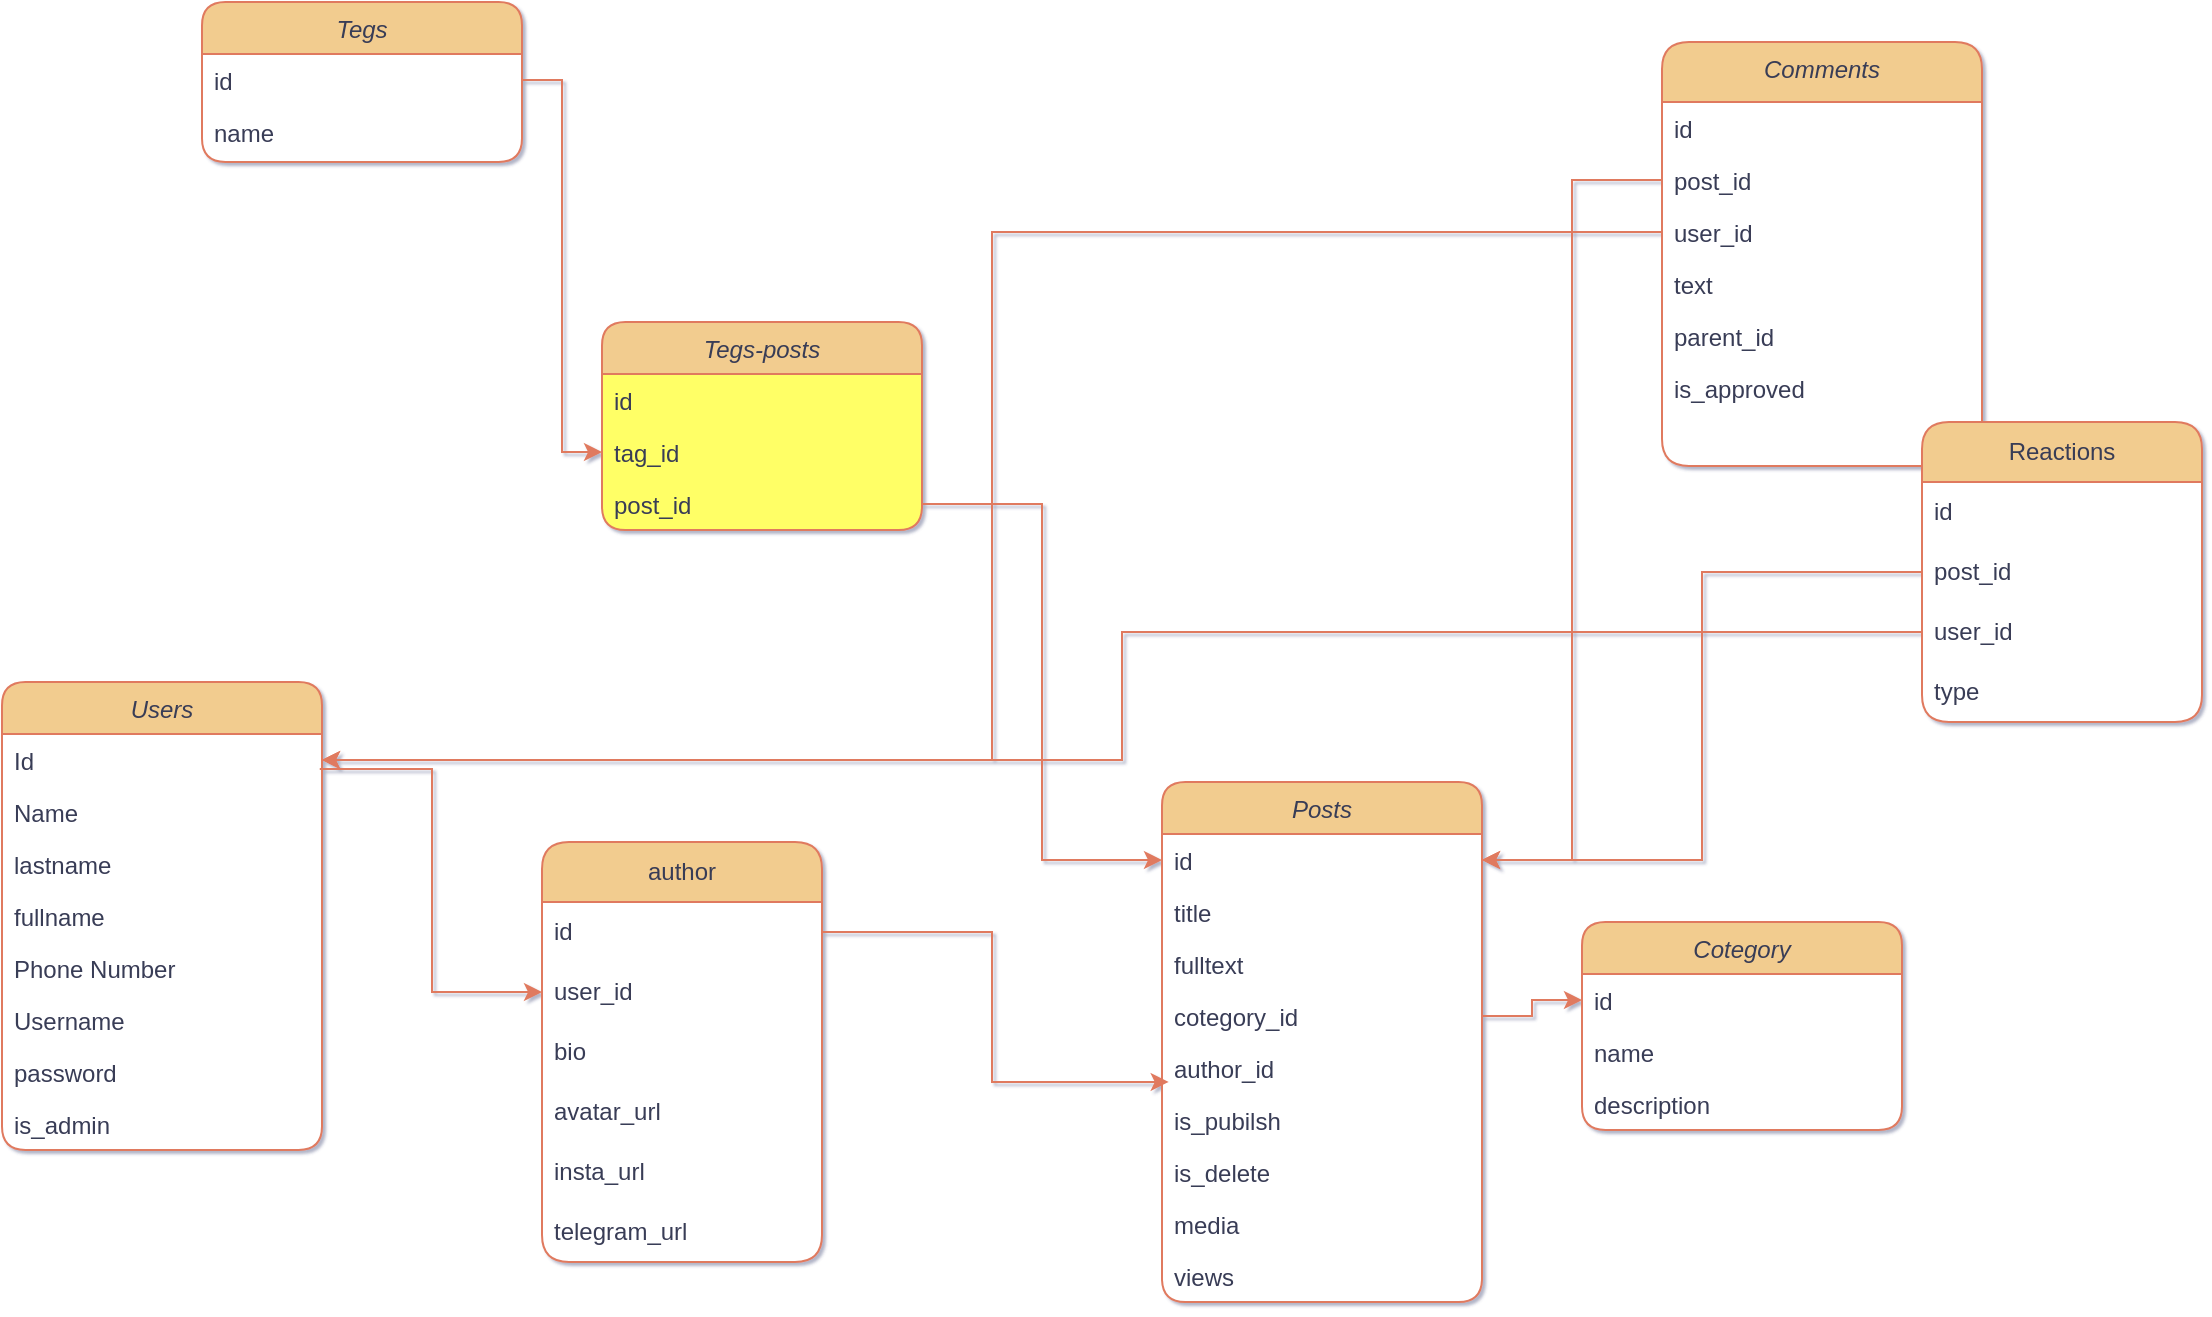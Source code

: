 <mxfile version="26.0.14">
  <diagram id="C5RBs43oDa-KdzZeNtuy" name="Page-1">
    <mxGraphModel dx="1698" dy="1071" grid="1" gridSize="10" guides="0" tooltips="1" connect="1" arrows="1" fold="1" page="0" pageScale="1" pageWidth="827" pageHeight="1169" background="none" math="0" shadow="1">
      <root>
        <mxCell id="WIyWlLk6GJQsqaUBKTNV-0" />
        <mxCell id="WIyWlLk6GJQsqaUBKTNV-1" parent="WIyWlLk6GJQsqaUBKTNV-0" />
        <mxCell id="zkfFHV4jXpPFQw0GAbJ--0" value="Users" style="swimlane;fontStyle=2;align=center;verticalAlign=top;childLayout=stackLayout;horizontal=1;startSize=26;horizontalStack=0;resizeParent=1;resizeLast=0;collapsible=1;marginBottom=0;rounded=1;shadow=0;strokeWidth=1;labelBackgroundColor=none;fillColor=#F2CC8F;strokeColor=#E07A5F;fontColor=#393C56;swimlaneFillColor=default;" parent="WIyWlLk6GJQsqaUBKTNV-1" vertex="1">
          <mxGeometry x="60" y="20" width="160" height="234" as="geometry">
            <mxRectangle x="230" y="140" width="160" height="26" as="alternateBounds" />
          </mxGeometry>
        </mxCell>
        <mxCell id="LoBWb3lvw4ZetRYxv15A-17" value="Id" style="text;align=left;verticalAlign=top;spacingLeft=4;spacingRight=4;overflow=hidden;rotatable=0;points=[[0,0.5],[1,0.5]];portConstraint=eastwest;labelBackgroundColor=none;fontColor=#393C56;" vertex="1" parent="zkfFHV4jXpPFQw0GAbJ--0">
          <mxGeometry y="26" width="160" height="26" as="geometry" />
        </mxCell>
        <mxCell id="zkfFHV4jXpPFQw0GAbJ--1" value="Name" style="text;align=left;verticalAlign=top;spacingLeft=4;spacingRight=4;overflow=hidden;rotatable=0;points=[[0,0.5],[1,0.5]];portConstraint=eastwest;labelBackgroundColor=none;fontColor=#393C56;" parent="zkfFHV4jXpPFQw0GAbJ--0" vertex="1">
          <mxGeometry y="52" width="160" height="26" as="geometry" />
        </mxCell>
        <mxCell id="LoBWb3lvw4ZetRYxv15A-0" value="lastname" style="text;align=left;verticalAlign=top;spacingLeft=4;spacingRight=4;overflow=hidden;rotatable=0;points=[[0,0.5],[1,0.5]];portConstraint=eastwest;labelBackgroundColor=none;fontColor=#393C56;" vertex="1" parent="zkfFHV4jXpPFQw0GAbJ--0">
          <mxGeometry y="78" width="160" height="26" as="geometry" />
        </mxCell>
        <mxCell id="LoBWb3lvw4ZetRYxv15A-1" value="fullname" style="text;align=left;verticalAlign=top;spacingLeft=4;spacingRight=4;overflow=hidden;rotatable=0;points=[[0,0.5],[1,0.5]];portConstraint=eastwest;labelBackgroundColor=none;fontColor=#393C56;" vertex="1" parent="zkfFHV4jXpPFQw0GAbJ--0">
          <mxGeometry y="104" width="160" height="26" as="geometry" />
        </mxCell>
        <mxCell id="zkfFHV4jXpPFQw0GAbJ--2" value="Phone Number" style="text;align=left;verticalAlign=top;spacingLeft=4;spacingRight=4;overflow=hidden;rotatable=0;points=[[0,0.5],[1,0.5]];portConstraint=eastwest;rounded=0;shadow=0;html=0;labelBackgroundColor=none;fontColor=#393C56;" parent="zkfFHV4jXpPFQw0GAbJ--0" vertex="1">
          <mxGeometry y="130" width="160" height="26" as="geometry" />
        </mxCell>
        <mxCell id="LoBWb3lvw4ZetRYxv15A-2" value="Username" style="text;align=left;verticalAlign=top;spacingLeft=4;spacingRight=4;overflow=hidden;rotatable=0;points=[[0,0.5],[1,0.5]];portConstraint=eastwest;labelBackgroundColor=none;fontColor=#393C56;" vertex="1" parent="zkfFHV4jXpPFQw0GAbJ--0">
          <mxGeometry y="156" width="160" height="26" as="geometry" />
        </mxCell>
        <mxCell id="LoBWb3lvw4ZetRYxv15A-4" value="password" style="text;align=left;verticalAlign=top;spacingLeft=4;spacingRight=4;overflow=hidden;rotatable=0;points=[[0,0.5],[1,0.5]];portConstraint=eastwest;labelBackgroundColor=none;fontColor=#393C56;" vertex="1" parent="zkfFHV4jXpPFQw0GAbJ--0">
          <mxGeometry y="182" width="160" height="26" as="geometry" />
        </mxCell>
        <mxCell id="LoBWb3lvw4ZetRYxv15A-5" value="is_admin" style="text;align=left;verticalAlign=top;spacingLeft=4;spacingRight=4;overflow=hidden;rotatable=0;points=[[0,0.5],[1,0.5]];portConstraint=eastwest;labelBackgroundColor=none;fontColor=#393C56;" vertex="1" parent="zkfFHV4jXpPFQw0GAbJ--0">
          <mxGeometry y="208" width="160" height="26" as="geometry" />
        </mxCell>
        <mxCell id="LoBWb3lvw4ZetRYxv15A-7" value="Posts" style="swimlane;fontStyle=2;align=center;verticalAlign=top;childLayout=stackLayout;horizontal=1;startSize=26;horizontalStack=0;resizeParent=1;resizeLast=0;collapsible=1;marginBottom=0;rounded=1;shadow=0;strokeWidth=1;labelBackgroundColor=none;fillColor=#F2CC8F;strokeColor=#E07A5F;fontColor=#393C56;rotation=0;swimlaneFillColor=default;" vertex="1" parent="WIyWlLk6GJQsqaUBKTNV-1">
          <mxGeometry x="640" y="70" width="160" height="260" as="geometry">
            <mxRectangle x="230" y="140" width="160" height="26" as="alternateBounds" />
          </mxGeometry>
        </mxCell>
        <mxCell id="LoBWb3lvw4ZetRYxv15A-34" value="id" style="text;align=left;verticalAlign=top;spacingLeft=4;spacingRight=4;overflow=hidden;rotatable=0;points=[[0,0.5],[1,0.5]];portConstraint=eastwest;labelBackgroundColor=none;fontColor=#393C56;rotation=0;" vertex="1" parent="LoBWb3lvw4ZetRYxv15A-7">
          <mxGeometry y="26" width="160" height="26" as="geometry" />
        </mxCell>
        <mxCell id="LoBWb3lvw4ZetRYxv15A-9" value="title" style="text;align=left;verticalAlign=top;spacingLeft=4;spacingRight=4;overflow=hidden;rotatable=0;points=[[0,0.5],[1,0.5]];portConstraint=eastwest;labelBackgroundColor=none;fontColor=#393C56;rotation=0;" vertex="1" parent="LoBWb3lvw4ZetRYxv15A-7">
          <mxGeometry y="52" width="160" height="26" as="geometry" />
        </mxCell>
        <mxCell id="LoBWb3lvw4ZetRYxv15A-10" value="fulltext" style="text;align=left;verticalAlign=top;spacingLeft=4;spacingRight=4;overflow=hidden;rotatable=0;points=[[0,0.5],[1,0.5]];portConstraint=eastwest;labelBackgroundColor=none;fontColor=#393C56;rotation=0;" vertex="1" parent="LoBWb3lvw4ZetRYxv15A-7">
          <mxGeometry y="78" width="160" height="26" as="geometry" />
        </mxCell>
        <mxCell id="LoBWb3lvw4ZetRYxv15A-45" value="cotegory_id&#xa;" style="text;align=left;verticalAlign=top;spacingLeft=4;spacingRight=4;overflow=hidden;rotatable=0;points=[[0,0.5],[1,0.5]];portConstraint=eastwest;labelBackgroundColor=none;fontColor=#393C56;rotation=0;" vertex="1" parent="LoBWb3lvw4ZetRYxv15A-7">
          <mxGeometry y="104" width="160" height="26" as="geometry" />
        </mxCell>
        <mxCell id="LoBWb3lvw4ZetRYxv15A-12" value="author_id" style="text;align=left;verticalAlign=top;spacingLeft=4;spacingRight=4;overflow=hidden;rotatable=0;points=[[0,0.5],[1,0.5]];portConstraint=eastwest;rounded=0;shadow=0;html=0;labelBackgroundColor=none;fontColor=#393C56;rotation=0;" vertex="1" parent="LoBWb3lvw4ZetRYxv15A-7">
          <mxGeometry y="130" width="160" height="26" as="geometry" />
        </mxCell>
        <mxCell id="LoBWb3lvw4ZetRYxv15A-13" value="is_pubilsh" style="text;align=left;verticalAlign=top;spacingLeft=4;spacingRight=4;overflow=hidden;rotatable=0;points=[[0,0.5],[1,0.5]];portConstraint=eastwest;labelBackgroundColor=none;fontColor=#393C56;rotation=0;" vertex="1" parent="LoBWb3lvw4ZetRYxv15A-7">
          <mxGeometry y="156" width="160" height="26" as="geometry" />
        </mxCell>
        <mxCell id="LoBWb3lvw4ZetRYxv15A-14" value="is_delete" style="text;align=left;verticalAlign=top;spacingLeft=4;spacingRight=4;overflow=hidden;rotatable=0;points=[[0,0.5],[1,0.5]];portConstraint=eastwest;labelBackgroundColor=none;fontColor=#393C56;rotation=0;" vertex="1" parent="LoBWb3lvw4ZetRYxv15A-7">
          <mxGeometry y="182" width="160" height="26" as="geometry" />
        </mxCell>
        <mxCell id="LoBWb3lvw4ZetRYxv15A-15" value="media" style="text;align=left;verticalAlign=top;spacingLeft=4;spacingRight=4;overflow=hidden;rotatable=0;points=[[0,0.5],[1,0.5]];portConstraint=eastwest;labelBackgroundColor=none;fontColor=#393C56;rotation=0;" vertex="1" parent="LoBWb3lvw4ZetRYxv15A-7">
          <mxGeometry y="208" width="160" height="26" as="geometry" />
        </mxCell>
        <mxCell id="LoBWb3lvw4ZetRYxv15A-57" value="views" style="text;align=left;verticalAlign=top;spacingLeft=4;spacingRight=4;overflow=hidden;rotatable=0;points=[[0,0.5],[1,0.5]];portConstraint=eastwest;labelBackgroundColor=none;fontColor=#393C56;rotation=0;" vertex="1" parent="LoBWb3lvw4ZetRYxv15A-7">
          <mxGeometry y="234" width="160" height="26" as="geometry" />
        </mxCell>
        <mxCell id="LoBWb3lvw4ZetRYxv15A-6" style="edgeStyle=orthogonalEdgeStyle;rounded=0;orthogonalLoop=1;jettySize=auto;html=1;strokeColor=#E07A5F;fontColor=#393C56;fillColor=#F2CC8F;exitX=0.993;exitY=0.672;exitDx=0;exitDy=0;exitPerimeter=0;entryX=0;entryY=0.5;entryDx=0;entryDy=0;" edge="1" parent="WIyWlLk6GJQsqaUBKTNV-1" source="LoBWb3lvw4ZetRYxv15A-17" target="LoBWb3lvw4ZetRYxv15A-51">
          <mxGeometry relative="1" as="geometry">
            <mxPoint x="400" y="89" as="targetPoint" />
          </mxGeometry>
        </mxCell>
        <mxCell id="LoBWb3lvw4ZetRYxv15A-18" value="Tegs" style="swimlane;fontStyle=2;align=center;verticalAlign=top;childLayout=stackLayout;horizontal=1;startSize=26;horizontalStack=0;resizeParent=1;resizeLast=0;collapsible=1;marginBottom=0;rounded=1;shadow=0;strokeWidth=1;labelBackgroundColor=none;fillColor=#F2CC8F;strokeColor=#E07A5F;fontColor=#393C56;rotation=0;swimlaneFillColor=default;" vertex="1" parent="WIyWlLk6GJQsqaUBKTNV-1">
          <mxGeometry x="160" y="-320" width="160" height="80" as="geometry">
            <mxRectangle x="230" y="140" width="160" height="26" as="alternateBounds" />
          </mxGeometry>
        </mxCell>
        <mxCell id="LoBWb3lvw4ZetRYxv15A-19" value="id" style="text;align=left;verticalAlign=top;spacingLeft=4;spacingRight=4;overflow=hidden;rotatable=0;points=[[0,0.5],[1,0.5]];portConstraint=eastwest;labelBackgroundColor=none;fontColor=#393C56;rotation=0;" vertex="1" parent="LoBWb3lvw4ZetRYxv15A-18">
          <mxGeometry y="26" width="160" height="26" as="geometry" />
        </mxCell>
        <mxCell id="LoBWb3lvw4ZetRYxv15A-20" value="name" style="text;align=left;verticalAlign=top;spacingLeft=4;spacingRight=4;overflow=hidden;rotatable=0;points=[[0,0.5],[1,0.5]];portConstraint=eastwest;labelBackgroundColor=none;fontColor=#393C56;rotation=0;" vertex="1" parent="LoBWb3lvw4ZetRYxv15A-18">
          <mxGeometry y="52" width="160" height="26" as="geometry" />
        </mxCell>
        <mxCell id="LoBWb3lvw4ZetRYxv15A-26" value="Cotegory" style="swimlane;fontStyle=2;align=center;verticalAlign=top;childLayout=stackLayout;horizontal=1;startSize=26;horizontalStack=0;resizeParent=1;resizeLast=0;collapsible=1;marginBottom=0;rounded=1;shadow=0;strokeWidth=1;labelBackgroundColor=none;fillColor=#F2CC8F;strokeColor=#E07A5F;fontColor=#393C56;rotation=0;swimlaneFillColor=default;" vertex="1" parent="WIyWlLk6GJQsqaUBKTNV-1">
          <mxGeometry x="850" y="140" width="160" height="104" as="geometry">
            <mxRectangle x="230" y="140" width="160" height="26" as="alternateBounds" />
          </mxGeometry>
        </mxCell>
        <mxCell id="LoBWb3lvw4ZetRYxv15A-27" value="id" style="text;align=left;verticalAlign=top;spacingLeft=4;spacingRight=4;overflow=hidden;rotatable=0;points=[[0,0.5],[1,0.5]];portConstraint=eastwest;labelBackgroundColor=none;fontColor=#393C56;rotation=0;" vertex="1" parent="LoBWb3lvw4ZetRYxv15A-26">
          <mxGeometry y="26" width="160" height="26" as="geometry" />
        </mxCell>
        <mxCell id="LoBWb3lvw4ZetRYxv15A-28" value="name" style="text;align=left;verticalAlign=top;spacingLeft=4;spacingRight=4;overflow=hidden;rotatable=0;points=[[0,0.5],[1,0.5]];portConstraint=eastwest;labelBackgroundColor=none;fontColor=#393C56;rotation=0;" vertex="1" parent="LoBWb3lvw4ZetRYxv15A-26">
          <mxGeometry y="52" width="160" height="26" as="geometry" />
        </mxCell>
        <mxCell id="LoBWb3lvw4ZetRYxv15A-29" value="description" style="text;align=left;verticalAlign=top;spacingLeft=4;spacingRight=4;overflow=hidden;rotatable=0;points=[[0,0.5],[1,0.5]];portConstraint=eastwest;rounded=0;shadow=0;html=0;labelBackgroundColor=none;fontColor=#393C56;rotation=0;" vertex="1" parent="LoBWb3lvw4ZetRYxv15A-26">
          <mxGeometry y="78" width="160" height="26" as="geometry" />
        </mxCell>
        <mxCell id="LoBWb3lvw4ZetRYxv15A-35" value="Tegs-posts" style="swimlane;fontStyle=2;align=center;verticalAlign=top;childLayout=stackLayout;horizontal=1;startSize=26;horizontalStack=0;resizeParent=1;resizeLast=0;collapsible=1;marginBottom=0;rounded=1;shadow=0;strokeWidth=1;labelBackgroundColor=none;fillColor=#F2CC8F;strokeColor=#E07A5F;fontColor=#393C56;rotation=0;swimlaneFillColor=#FFFF66;" vertex="1" parent="WIyWlLk6GJQsqaUBKTNV-1">
          <mxGeometry x="360" y="-160" width="160" height="104" as="geometry">
            <mxRectangle x="230" y="140" width="160" height="26" as="alternateBounds" />
          </mxGeometry>
        </mxCell>
        <mxCell id="LoBWb3lvw4ZetRYxv15A-36" value="id" style="text;align=left;verticalAlign=top;spacingLeft=4;spacingRight=4;overflow=hidden;rotatable=0;points=[[0,0.5],[1,0.5]];portConstraint=eastwest;labelBackgroundColor=none;fontColor=#393C56;rotation=0;" vertex="1" parent="LoBWb3lvw4ZetRYxv15A-35">
          <mxGeometry y="26" width="160" height="26" as="geometry" />
        </mxCell>
        <mxCell id="LoBWb3lvw4ZetRYxv15A-37" value="tag_id" style="text;align=left;verticalAlign=top;spacingLeft=4;spacingRight=4;overflow=hidden;rotatable=0;points=[[0,0.5],[1,0.5]];portConstraint=eastwest;labelBackgroundColor=none;fontColor=#393C56;rotation=0;" vertex="1" parent="LoBWb3lvw4ZetRYxv15A-35">
          <mxGeometry y="52" width="160" height="26" as="geometry" />
        </mxCell>
        <mxCell id="LoBWb3lvw4ZetRYxv15A-38" value="post_id" style="text;align=left;verticalAlign=top;spacingLeft=4;spacingRight=4;overflow=hidden;rotatable=0;points=[[0,0.5],[1,0.5]];portConstraint=eastwest;rounded=0;shadow=0;html=0;labelBackgroundColor=none;fontColor=#393C56;rotation=0;" vertex="1" parent="LoBWb3lvw4ZetRYxv15A-35">
          <mxGeometry y="78" width="160" height="26" as="geometry" />
        </mxCell>
        <mxCell id="LoBWb3lvw4ZetRYxv15A-43" style="edgeStyle=orthogonalEdgeStyle;rounded=0;orthogonalLoop=1;jettySize=auto;html=1;entryX=0;entryY=0.5;entryDx=0;entryDy=0;strokeColor=#E07A5F;fontColor=#393C56;fillColor=#F2CC8F;" edge="1" parent="WIyWlLk6GJQsqaUBKTNV-1" source="LoBWb3lvw4ZetRYxv15A-19" target="LoBWb3lvw4ZetRYxv15A-37">
          <mxGeometry relative="1" as="geometry" />
        </mxCell>
        <mxCell id="LoBWb3lvw4ZetRYxv15A-44" style="edgeStyle=orthogonalEdgeStyle;rounded=0;orthogonalLoop=1;jettySize=auto;html=1;entryX=0;entryY=0.5;entryDx=0;entryDy=0;strokeColor=#E07A5F;fontColor=#393C56;fillColor=#F2CC8F;" edge="1" parent="WIyWlLk6GJQsqaUBKTNV-1" source="LoBWb3lvw4ZetRYxv15A-38" target="LoBWb3lvw4ZetRYxv15A-34">
          <mxGeometry relative="1" as="geometry" />
        </mxCell>
        <mxCell id="LoBWb3lvw4ZetRYxv15A-46" style="edgeStyle=orthogonalEdgeStyle;rounded=0;orthogonalLoop=1;jettySize=auto;html=1;strokeColor=#E07A5F;fontColor=#393C56;fillColor=#F2CC8F;" edge="1" parent="WIyWlLk6GJQsqaUBKTNV-1" source="LoBWb3lvw4ZetRYxv15A-45" target="LoBWb3lvw4ZetRYxv15A-27">
          <mxGeometry relative="1" as="geometry" />
        </mxCell>
        <mxCell id="LoBWb3lvw4ZetRYxv15A-49" value="author" style="swimlane;fontStyle=0;childLayout=stackLayout;horizontal=1;startSize=30;horizontalStack=0;resizeParent=1;resizeParentMax=0;resizeLast=0;collapsible=1;marginBottom=0;whiteSpace=wrap;html=1;strokeColor=#E07A5F;fontColor=#393C56;fillColor=#F2CC8F;rounded=1;swimlaneFillColor=default;swimlaneLine=1;" vertex="1" parent="WIyWlLk6GJQsqaUBKTNV-1">
          <mxGeometry x="330" y="100" width="140" height="210" as="geometry" />
        </mxCell>
        <mxCell id="LoBWb3lvw4ZetRYxv15A-50" value="id" style="text;strokeColor=none;fillColor=none;align=left;verticalAlign=middle;spacingLeft=4;spacingRight=4;overflow=hidden;points=[[0,0.5],[1,0.5]];portConstraint=eastwest;rotatable=0;whiteSpace=wrap;html=1;fontColor=#393C56;" vertex="1" parent="LoBWb3lvw4ZetRYxv15A-49">
          <mxGeometry y="30" width="140" height="30" as="geometry" />
        </mxCell>
        <mxCell id="LoBWb3lvw4ZetRYxv15A-51" value="user_id" style="text;strokeColor=none;fillColor=none;align=left;verticalAlign=middle;spacingLeft=4;spacingRight=4;overflow=hidden;points=[[0,0.5],[1,0.5]];portConstraint=eastwest;rotatable=0;whiteSpace=wrap;html=1;fontColor=#393C56;" vertex="1" parent="LoBWb3lvw4ZetRYxv15A-49">
          <mxGeometry y="60" width="140" height="30" as="geometry" />
        </mxCell>
        <mxCell id="LoBWb3lvw4ZetRYxv15A-52" value="bio" style="text;strokeColor=none;fillColor=none;align=left;verticalAlign=middle;spacingLeft=4;spacingRight=4;overflow=hidden;points=[[0,0.5],[1,0.5]];portConstraint=eastwest;rotatable=0;whiteSpace=wrap;html=1;fontColor=#393C56;" vertex="1" parent="LoBWb3lvw4ZetRYxv15A-49">
          <mxGeometry y="90" width="140" height="30" as="geometry" />
        </mxCell>
        <mxCell id="LoBWb3lvw4ZetRYxv15A-53" value="avatar_url" style="text;strokeColor=none;fillColor=none;align=left;verticalAlign=middle;spacingLeft=4;spacingRight=4;overflow=hidden;points=[[0,0.5],[1,0.5]];portConstraint=eastwest;rotatable=0;whiteSpace=wrap;html=1;fontColor=#393C56;" vertex="1" parent="LoBWb3lvw4ZetRYxv15A-49">
          <mxGeometry y="120" width="140" height="30" as="geometry" />
        </mxCell>
        <mxCell id="LoBWb3lvw4ZetRYxv15A-55" value="insta_url" style="text;strokeColor=none;fillColor=none;align=left;verticalAlign=middle;spacingLeft=4;spacingRight=4;overflow=hidden;points=[[0,0.5],[1,0.5]];portConstraint=eastwest;rotatable=0;whiteSpace=wrap;html=1;fontColor=#393C56;" vertex="1" parent="LoBWb3lvw4ZetRYxv15A-49">
          <mxGeometry y="150" width="140" height="30" as="geometry" />
        </mxCell>
        <mxCell id="LoBWb3lvw4ZetRYxv15A-56" value="telegram_url" style="text;strokeColor=none;fillColor=none;align=left;verticalAlign=middle;spacingLeft=4;spacingRight=4;overflow=hidden;points=[[0,0.5],[1,0.5]];portConstraint=eastwest;rotatable=0;whiteSpace=wrap;html=1;fontColor=#393C56;" vertex="1" parent="LoBWb3lvw4ZetRYxv15A-49">
          <mxGeometry y="180" width="140" height="30" as="geometry" />
        </mxCell>
        <mxCell id="LoBWb3lvw4ZetRYxv15A-54" style="edgeStyle=orthogonalEdgeStyle;rounded=0;orthogonalLoop=1;jettySize=auto;html=1;exitX=1;exitY=0.5;exitDx=0;exitDy=0;entryX=0.021;entryY=0.768;entryDx=0;entryDy=0;entryPerimeter=0;strokeColor=#E07A5F;fontColor=#393C56;fillColor=#F2CC8F;" edge="1" parent="WIyWlLk6GJQsqaUBKTNV-1" source="LoBWb3lvw4ZetRYxv15A-50" target="LoBWb3lvw4ZetRYxv15A-12">
          <mxGeometry relative="1" as="geometry" />
        </mxCell>
        <mxCell id="LoBWb3lvw4ZetRYxv15A-59" value="Comments" style="swimlane;fontStyle=2;align=center;verticalAlign=top;childLayout=stackLayout;horizontal=1;startSize=30;horizontalStack=0;resizeParent=1;resizeLast=0;collapsible=1;marginBottom=0;rounded=1;shadow=0;strokeWidth=1;labelBackgroundColor=none;fillColor=#F2CC8F;strokeColor=#E07A5F;fontColor=#393C56;rotation=0;swimlaneFillColor=default;" vertex="1" parent="WIyWlLk6GJQsqaUBKTNV-1">
          <mxGeometry x="890" y="-300" width="160" height="212" as="geometry">
            <mxRectangle x="230" y="140" width="160" height="26" as="alternateBounds" />
          </mxGeometry>
        </mxCell>
        <mxCell id="LoBWb3lvw4ZetRYxv15A-60" value="id" style="text;align=left;verticalAlign=top;spacingLeft=4;spacingRight=4;overflow=hidden;rotatable=0;points=[[0,0.5],[1,0.5]];portConstraint=eastwest;labelBackgroundColor=none;fontColor=#393C56;rotation=0;" vertex="1" parent="LoBWb3lvw4ZetRYxv15A-59">
          <mxGeometry y="30" width="160" height="26" as="geometry" />
        </mxCell>
        <mxCell id="LoBWb3lvw4ZetRYxv15A-67" value="post_id " style="text;align=left;verticalAlign=top;spacingLeft=4;spacingRight=4;overflow=hidden;rotatable=0;points=[[0,0.5],[1,0.5]];portConstraint=eastwest;labelBackgroundColor=none;fontColor=#393C56;rotation=0;" vertex="1" parent="LoBWb3lvw4ZetRYxv15A-59">
          <mxGeometry y="56" width="160" height="26" as="geometry" />
        </mxCell>
        <mxCell id="LoBWb3lvw4ZetRYxv15A-63" value="user_id" style="text;align=left;verticalAlign=top;spacingLeft=4;spacingRight=4;overflow=hidden;rotatable=0;points=[[0,0.5],[1,0.5]];portConstraint=eastwest;labelBackgroundColor=none;fontColor=#393C56;rotation=0;" vertex="1" parent="LoBWb3lvw4ZetRYxv15A-59">
          <mxGeometry y="82" width="160" height="26" as="geometry" />
        </mxCell>
        <mxCell id="LoBWb3lvw4ZetRYxv15A-64" value="text" style="text;align=left;verticalAlign=top;spacingLeft=4;spacingRight=4;overflow=hidden;rotatable=0;points=[[0,0.5],[1,0.5]];portConstraint=eastwest;labelBackgroundColor=none;fontColor=#393C56;rotation=0;" vertex="1" parent="LoBWb3lvw4ZetRYxv15A-59">
          <mxGeometry y="108" width="160" height="26" as="geometry" />
        </mxCell>
        <mxCell id="LoBWb3lvw4ZetRYxv15A-65" value="parent_id" style="text;align=left;verticalAlign=top;spacingLeft=4;spacingRight=4;overflow=hidden;rotatable=0;points=[[0,0.5],[1,0.5]];portConstraint=eastwest;labelBackgroundColor=none;fontColor=#393C56;rotation=0;" vertex="1" parent="LoBWb3lvw4ZetRYxv15A-59">
          <mxGeometry y="134" width="160" height="26" as="geometry" />
        </mxCell>
        <mxCell id="LoBWb3lvw4ZetRYxv15A-66" value="is_approved" style="text;align=left;verticalAlign=top;spacingLeft=4;spacingRight=4;overflow=hidden;rotatable=0;points=[[0,0.5],[1,0.5]];portConstraint=eastwest;labelBackgroundColor=none;fontColor=#393C56;rotation=0;" vertex="1" parent="LoBWb3lvw4ZetRYxv15A-59">
          <mxGeometry y="160" width="160" height="26" as="geometry" />
        </mxCell>
        <mxCell id="LoBWb3lvw4ZetRYxv15A-68" style="edgeStyle=orthogonalEdgeStyle;rounded=0;orthogonalLoop=1;jettySize=auto;html=1;entryX=1;entryY=0.5;entryDx=0;entryDy=0;strokeColor=#E07A5F;fontColor=#393C56;fillColor=#F2CC8F;" edge="1" parent="WIyWlLk6GJQsqaUBKTNV-1" source="LoBWb3lvw4ZetRYxv15A-67" target="LoBWb3lvw4ZetRYxv15A-34">
          <mxGeometry relative="1" as="geometry" />
        </mxCell>
        <mxCell id="LoBWb3lvw4ZetRYxv15A-69" style="edgeStyle=orthogonalEdgeStyle;rounded=0;orthogonalLoop=1;jettySize=auto;html=1;entryX=1;entryY=0.5;entryDx=0;entryDy=0;strokeColor=#E07A5F;fontColor=#393C56;fillColor=#F2CC8F;" edge="1" parent="WIyWlLk6GJQsqaUBKTNV-1" source="LoBWb3lvw4ZetRYxv15A-63" target="LoBWb3lvw4ZetRYxv15A-17">
          <mxGeometry relative="1" as="geometry" />
        </mxCell>
        <mxCell id="LoBWb3lvw4ZetRYxv15A-72" value="Reactions" style="swimlane;fontStyle=0;childLayout=stackLayout;horizontal=1;startSize=30;horizontalStack=0;resizeParent=1;resizeParentMax=0;resizeLast=0;collapsible=1;marginBottom=0;whiteSpace=wrap;html=1;strokeColor=#E07A5F;fontColor=#393C56;fillColor=#F2CC8F;swimlaneFillColor=default;rounded=1;" vertex="1" parent="WIyWlLk6GJQsqaUBKTNV-1">
          <mxGeometry x="1020" y="-110" width="140" height="150" as="geometry" />
        </mxCell>
        <mxCell id="LoBWb3lvw4ZetRYxv15A-73" value="id" style="text;strokeColor=none;fillColor=none;align=left;verticalAlign=middle;spacingLeft=4;spacingRight=4;overflow=hidden;points=[[0,0.5],[1,0.5]];portConstraint=eastwest;rotatable=0;whiteSpace=wrap;html=1;fontColor=#393C56;" vertex="1" parent="LoBWb3lvw4ZetRYxv15A-72">
          <mxGeometry y="30" width="140" height="30" as="geometry" />
        </mxCell>
        <mxCell id="LoBWb3lvw4ZetRYxv15A-74" value="post_id" style="text;strokeColor=none;fillColor=none;align=left;verticalAlign=middle;spacingLeft=4;spacingRight=4;overflow=hidden;points=[[0,0.5],[1,0.5]];portConstraint=eastwest;rotatable=0;whiteSpace=wrap;html=1;fontColor=#393C56;" vertex="1" parent="LoBWb3lvw4ZetRYxv15A-72">
          <mxGeometry y="60" width="140" height="30" as="geometry" />
        </mxCell>
        <mxCell id="LoBWb3lvw4ZetRYxv15A-75" value="user_id" style="text;strokeColor=none;fillColor=none;align=left;verticalAlign=middle;spacingLeft=4;spacingRight=4;overflow=hidden;points=[[0,0.5],[1,0.5]];portConstraint=eastwest;rotatable=0;whiteSpace=wrap;html=1;fontColor=#393C56;" vertex="1" parent="LoBWb3lvw4ZetRYxv15A-72">
          <mxGeometry y="90" width="140" height="30" as="geometry" />
        </mxCell>
        <mxCell id="LoBWb3lvw4ZetRYxv15A-76" value="type" style="text;strokeColor=none;fillColor=none;align=left;verticalAlign=middle;spacingLeft=4;spacingRight=4;overflow=hidden;points=[[0,0.5],[1,0.5]];portConstraint=eastwest;rotatable=0;whiteSpace=wrap;html=1;fontColor=#393C56;" vertex="1" parent="LoBWb3lvw4ZetRYxv15A-72">
          <mxGeometry y="120" width="140" height="30" as="geometry" />
        </mxCell>
        <mxCell id="LoBWb3lvw4ZetRYxv15A-77" style="edgeStyle=orthogonalEdgeStyle;rounded=0;orthogonalLoop=1;jettySize=auto;html=1;entryX=1;entryY=0.5;entryDx=0;entryDy=0;strokeColor=#E07A5F;fontColor=#393C56;fillColor=#F2CC8F;" edge="1" parent="WIyWlLk6GJQsqaUBKTNV-1" source="LoBWb3lvw4ZetRYxv15A-74" target="LoBWb3lvw4ZetRYxv15A-34">
          <mxGeometry relative="1" as="geometry" />
        </mxCell>
        <mxCell id="LoBWb3lvw4ZetRYxv15A-78" style="edgeStyle=orthogonalEdgeStyle;rounded=0;orthogonalLoop=1;jettySize=auto;html=1;entryX=1;entryY=0.5;entryDx=0;entryDy=0;strokeColor=#E07A5F;fontColor=#393C56;fillColor=#F2CC8F;" edge="1" parent="WIyWlLk6GJQsqaUBKTNV-1" source="LoBWb3lvw4ZetRYxv15A-75" target="LoBWb3lvw4ZetRYxv15A-17">
          <mxGeometry relative="1" as="geometry" />
        </mxCell>
      </root>
    </mxGraphModel>
  </diagram>
</mxfile>

